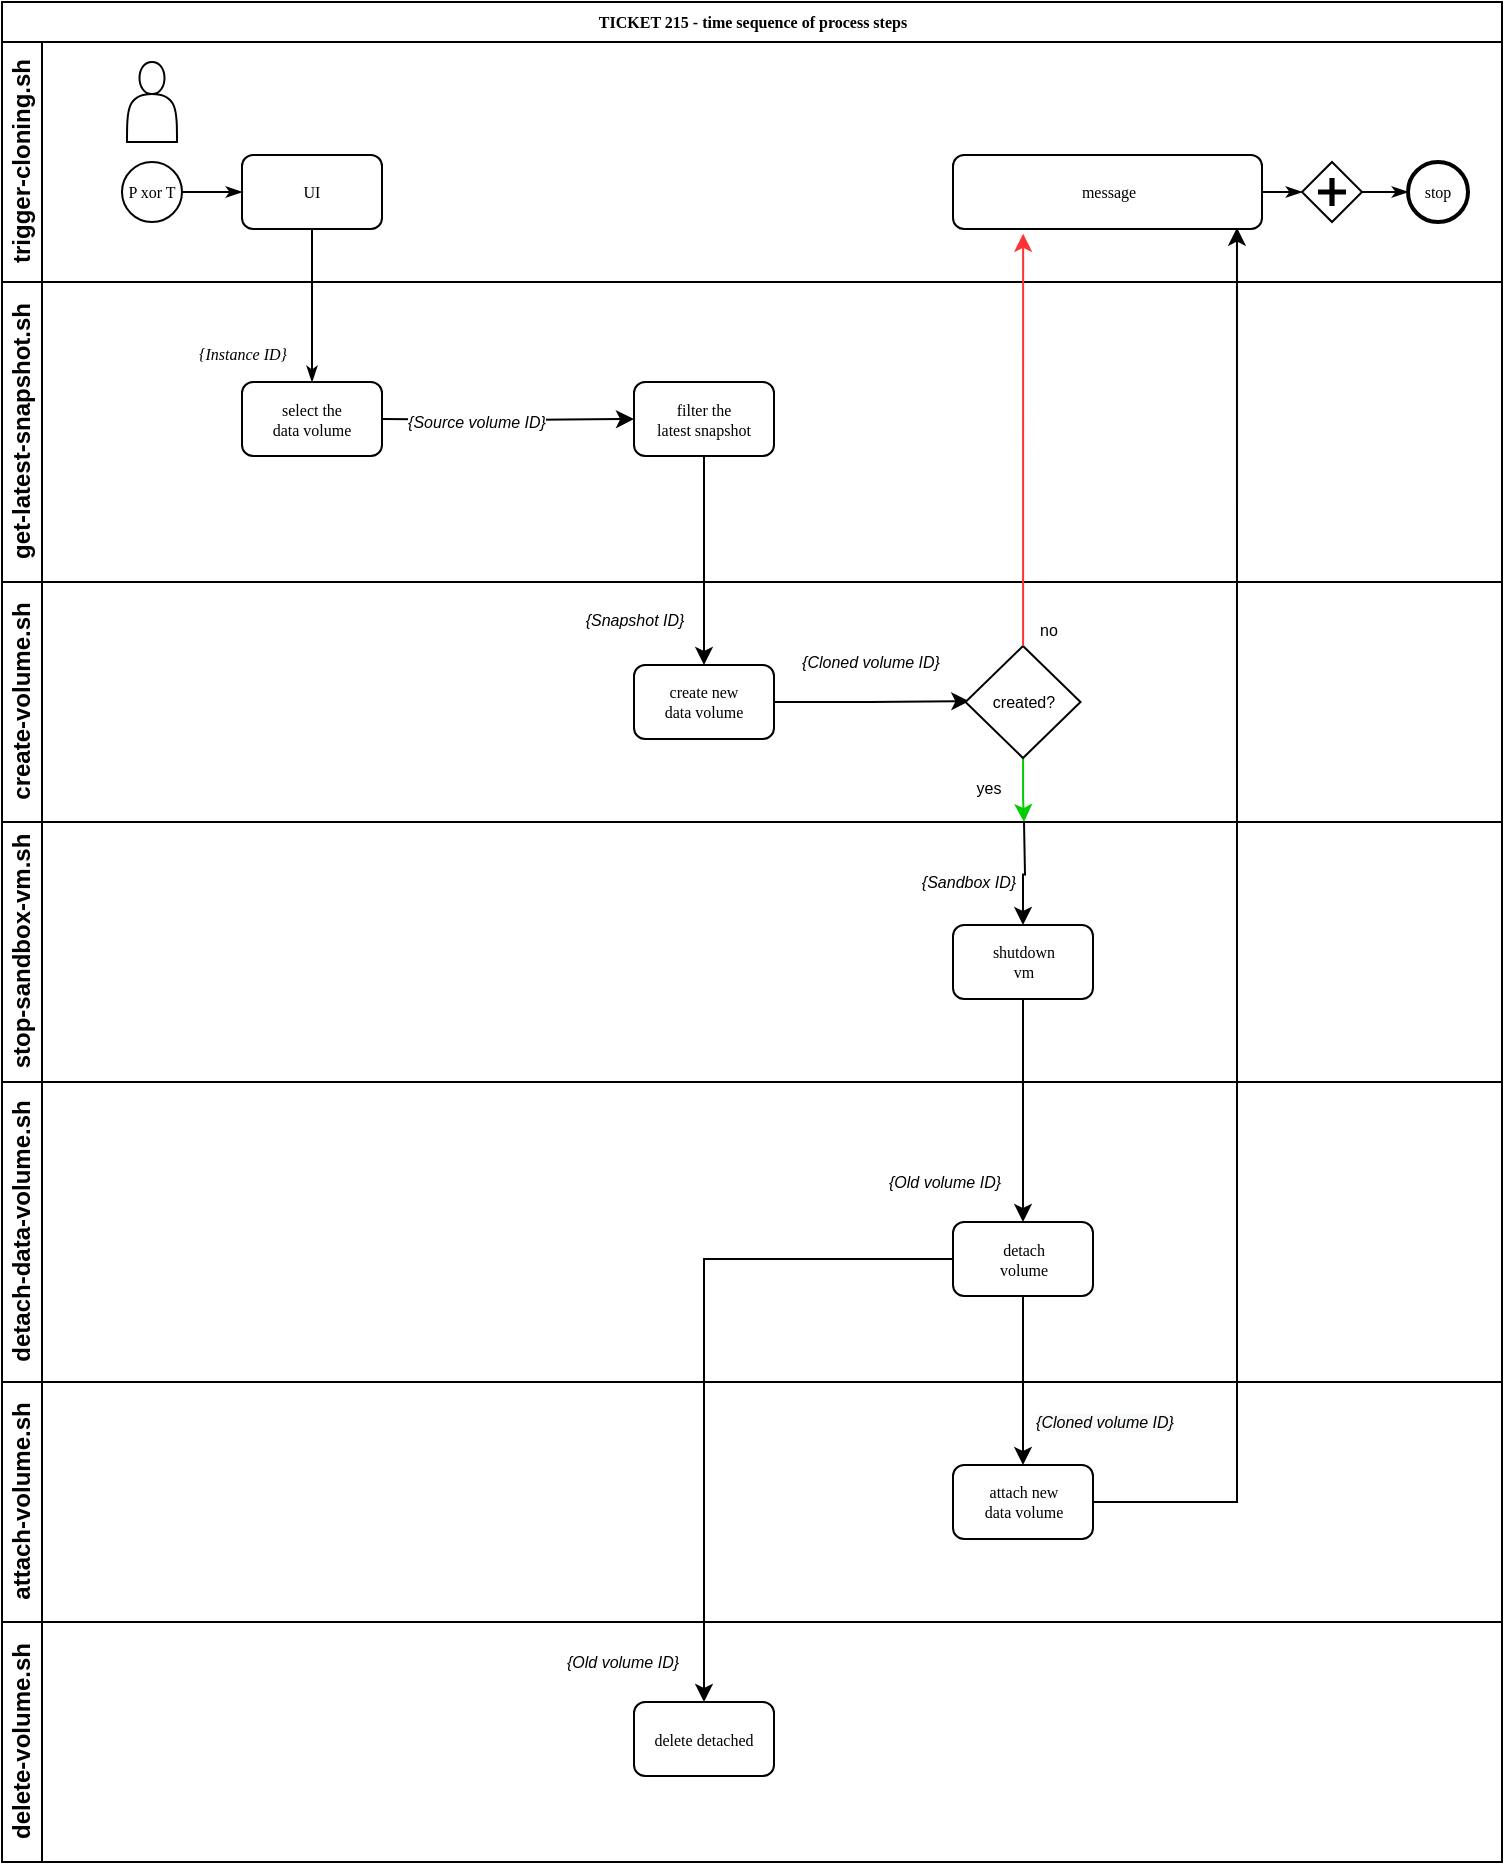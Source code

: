 <mxfile version="16.5.6" type="github">
  <diagram name="Page-1" id="c7488fd3-1785-93aa-aadb-54a6760d102a">
    <mxGraphModel dx="981" dy="576" grid="1" gridSize="10" guides="1" tooltips="1" connect="1" arrows="1" fold="1" page="1" pageScale="1" pageWidth="1169" pageHeight="827" background="none" math="0" shadow="0">
      <root>
        <mxCell id="0" />
        <mxCell id="1" parent="0" />
        <mxCell id="2b4e8129b02d487f-1" value="TICKET 215 - time sequence of process steps" style="swimlane;html=1;childLayout=stackLayout;horizontal=1;startSize=20;horizontalStack=0;rounded=0;shadow=0;labelBackgroundColor=none;strokeWidth=1;fontFamily=Verdana;fontSize=8;align=center;" parent="1" vertex="1">
          <mxGeometry x="180" y="70" width="750" height="930" as="geometry" />
        </mxCell>
        <mxCell id="2b4e8129b02d487f-2" value="trigger-cloning.sh" style="swimlane;html=1;startSize=20;horizontal=0;" parent="2b4e8129b02d487f-1" vertex="1">
          <mxGeometry y="20" width="750" height="120" as="geometry" />
        </mxCell>
        <mxCell id="2b4e8129b02d487f-18" style="edgeStyle=orthogonalEdgeStyle;rounded=0;html=1;labelBackgroundColor=none;startArrow=none;startFill=0;startSize=5;endArrow=classicThin;endFill=1;endSize=5;jettySize=auto;orthogonalLoop=1;strokeWidth=1;fontFamily=Verdana;fontSize=8" parent="2b4e8129b02d487f-2" source="2b4e8129b02d487f-5" target="2b4e8129b02d487f-6" edge="1">
          <mxGeometry relative="1" as="geometry" />
        </mxCell>
        <mxCell id="2b4e8129b02d487f-5" value="P xor T" style="ellipse;whiteSpace=wrap;html=1;rounded=0;shadow=0;labelBackgroundColor=none;strokeWidth=1;fontFamily=Verdana;fontSize=8;align=center;" parent="2b4e8129b02d487f-2" vertex="1">
          <mxGeometry x="60" y="60" width="30" height="30" as="geometry" />
        </mxCell>
        <mxCell id="2b4e8129b02d487f-6" value="UI" style="rounded=1;whiteSpace=wrap;html=1;shadow=0;labelBackgroundColor=none;strokeWidth=1;fontFamily=Verdana;fontSize=8;align=center;" parent="2b4e8129b02d487f-2" vertex="1">
          <mxGeometry x="120" y="56.5" width="70" height="37" as="geometry" />
        </mxCell>
        <mxCell id="2b4e8129b02d487f-22" style="edgeStyle=orthogonalEdgeStyle;rounded=0;html=1;entryX=0;entryY=0.5;labelBackgroundColor=none;startArrow=none;startFill=0;startSize=5;endArrow=classicThin;endFill=1;endSize=5;jettySize=auto;orthogonalLoop=1;strokeWidth=1;fontFamily=Verdana;fontSize=8;exitX=1;exitY=0.5;exitDx=0;exitDy=0;" parent="2b4e8129b02d487f-2" target="2b4e8129b02d487f-10" edge="1">
          <mxGeometry relative="1" as="geometry">
            <mxPoint x="630" y="75" as="sourcePoint" />
          </mxGeometry>
        </mxCell>
        <mxCell id="2b4e8129b02d487f-9" value="message" style="rounded=1;whiteSpace=wrap;html=1;shadow=0;labelBackgroundColor=none;strokeWidth=1;fontFamily=Verdana;fontSize=8;align=center;" parent="2b4e8129b02d487f-2" vertex="1">
          <mxGeometry x="475.5" y="56.5" width="154.5" height="37" as="geometry" />
        </mxCell>
        <mxCell id="2b4e8129b02d487f-23" style="edgeStyle=orthogonalEdgeStyle;rounded=0;html=1;labelBackgroundColor=none;startArrow=none;startFill=0;startSize=5;endArrow=classicThin;endFill=1;endSize=5;jettySize=auto;orthogonalLoop=1;strokeWidth=1;fontFamily=Verdana;fontSize=8" parent="2b4e8129b02d487f-2" source="2b4e8129b02d487f-10" target="2b4e8129b02d487f-11" edge="1">
          <mxGeometry relative="1" as="geometry" />
        </mxCell>
        <mxCell id="2b4e8129b02d487f-10" value="" style="shape=mxgraph.bpmn.shape;html=1;verticalLabelPosition=bottom;labelBackgroundColor=#ffffff;verticalAlign=top;perimeter=rhombusPerimeter;background=gateway;outline=none;symbol=parallelGw;rounded=1;shadow=0;strokeWidth=1;fontFamily=Verdana;fontSize=8;align=center;" parent="2b4e8129b02d487f-2" vertex="1">
          <mxGeometry x="650" y="60" width="30" height="30" as="geometry" />
        </mxCell>
        <mxCell id="2b4e8129b02d487f-11" value="stop" style="ellipse;whiteSpace=wrap;html=1;rounded=0;shadow=0;labelBackgroundColor=none;strokeWidth=2;fontFamily=Verdana;fontSize=8;align=center;" parent="2b4e8129b02d487f-2" vertex="1">
          <mxGeometry x="703" y="60" width="30" height="30" as="geometry" />
        </mxCell>
        <mxCell id="8-xNJwOsNSznoQY5V4Vt-18" value="" style="shape=actor;whiteSpace=wrap;html=1;fontSize=8;" vertex="1" parent="2b4e8129b02d487f-2">
          <mxGeometry x="62.5" y="10" width="25" height="40" as="geometry" />
        </mxCell>
        <mxCell id="2b4e8129b02d487f-3" value="get-latest-snapshot.sh" style="swimlane;html=1;startSize=20;horizontal=0;" parent="2b4e8129b02d487f-1" vertex="1">
          <mxGeometry y="140" width="750" height="150" as="geometry" />
        </mxCell>
        <mxCell id="8-xNJwOsNSznoQY5V4Vt-2" value="&lt;font style=&quot;font-size: 8px&quot;&gt;&lt;i&gt;{Source volume ID}&lt;/i&gt;&lt;br&gt;&lt;/font&gt;" style="edgeStyle=orthogonalEdgeStyle;rounded=0;orthogonalLoop=1;jettySize=auto;html=1;exitX=1;exitY=0.5;exitDx=0;exitDy=0;" edge="1" parent="2b4e8129b02d487f-3" target="8-xNJwOsNSznoQY5V4Vt-1">
          <mxGeometry x="0.0" y="17" relative="1" as="geometry">
            <mxPoint x="190" y="68.5" as="sourcePoint" />
            <mxPoint x="260" y="68.5" as="targetPoint" />
            <Array as="points" />
            <mxPoint as="offset" />
          </mxGeometry>
        </mxCell>
        <mxCell id="2b4e8129b02d487f-12" value="select the&lt;br&gt;data volume" style="rounded=1;whiteSpace=wrap;html=1;shadow=0;labelBackgroundColor=none;strokeWidth=1;fontFamily=Verdana;fontSize=8;align=center;" parent="2b4e8129b02d487f-3" vertex="1">
          <mxGeometry x="120" y="50.0" width="70" height="37" as="geometry" />
        </mxCell>
        <mxCell id="8-xNJwOsNSznoQY5V4Vt-1" value="filter the&lt;br&gt;latest snapshot" style="rounded=1;whiteSpace=wrap;html=1;shadow=0;labelBackgroundColor=none;strokeWidth=1;fontFamily=Verdana;fontSize=8;align=center;" vertex="1" parent="2b4e8129b02d487f-3">
          <mxGeometry x="316" y="50" width="70" height="37" as="geometry" />
        </mxCell>
        <mxCell id="2b4e8129b02d487f-24" value="&lt;i&gt;{Instance ID}&lt;/i&gt;" style="edgeStyle=orthogonalEdgeStyle;rounded=0;html=1;labelBackgroundColor=none;startArrow=none;startFill=0;startSize=5;endArrow=classicThin;endFill=1;endSize=5;jettySize=auto;orthogonalLoop=1;strokeWidth=1;fontFamily=Verdana;fontSize=8" parent="2b4e8129b02d487f-1" source="2b4e8129b02d487f-6" target="2b4e8129b02d487f-12" edge="1">
          <mxGeometry x="0.624" y="-35" relative="1" as="geometry">
            <mxPoint as="offset" />
          </mxGeometry>
        </mxCell>
        <mxCell id="2b4e8129b02d487f-4" value="create-volume.sh" style="swimlane;html=1;startSize=20;horizontal=0;" parent="2b4e8129b02d487f-1" vertex="1">
          <mxGeometry y="290" width="750" height="120" as="geometry">
            <mxRectangle y="320" width="680" height="20" as="alternateBounds" />
          </mxGeometry>
        </mxCell>
        <mxCell id="8-xNJwOsNSznoQY5V4Vt-31" value="&lt;i&gt;{Cloned volume ID}&lt;/i&gt;" style="edgeStyle=orthogonalEdgeStyle;rounded=0;orthogonalLoop=1;jettySize=auto;html=1;entryX=0.033;entryY=0.493;entryDx=0;entryDy=0;entryPerimeter=0;fontSize=8;strokeColor=#000000;" edge="1" parent="2b4e8129b02d487f-4" source="2b4e8129b02d487f-14" target="8-xNJwOsNSznoQY5V4Vt-23">
          <mxGeometry x="-0.014" y="20" relative="1" as="geometry">
            <mxPoint as="offset" />
          </mxGeometry>
        </mxCell>
        <mxCell id="2b4e8129b02d487f-14" value="create new&lt;br&gt;data volume" style="rounded=1;whiteSpace=wrap;html=1;shadow=0;labelBackgroundColor=none;strokeWidth=1;fontFamily=Verdana;fontSize=8;align=center;" parent="2b4e8129b02d487f-4" vertex="1">
          <mxGeometry x="316" y="41.5" width="70" height="37" as="geometry" />
        </mxCell>
        <mxCell id="8-xNJwOsNSznoQY5V4Vt-26" value="yes" style="edgeStyle=orthogonalEdgeStyle;rounded=0;orthogonalLoop=1;jettySize=auto;html=1;fontSize=8;strokeColor=#00CC00;" edge="1" parent="2b4e8129b02d487f-4" source="8-xNJwOsNSznoQY5V4Vt-23">
          <mxGeometry x="-0.278" y="-13" relative="1" as="geometry">
            <mxPoint x="511" y="120" as="targetPoint" />
            <mxPoint x="-5" y="3" as="offset" />
          </mxGeometry>
        </mxCell>
        <mxCell id="8-xNJwOsNSznoQY5V4Vt-23" value="created?" style="strokeWidth=1;html=1;shape=mxgraph.flowchart.decision;whiteSpace=wrap;fontSize=8;" vertex="1" parent="2b4e8129b02d487f-4">
          <mxGeometry x="481.75" y="32" width="57.5" height="56" as="geometry" />
        </mxCell>
        <mxCell id="8-xNJwOsNSznoQY5V4Vt-3" value="stop-sandbox-vm.sh" style="swimlane;html=1;startSize=20;horizontal=0;" vertex="1" parent="2b4e8129b02d487f-1">
          <mxGeometry y="410" width="750" height="130" as="geometry">
            <mxRectangle y="470" width="680" height="20" as="alternateBounds" />
          </mxGeometry>
        </mxCell>
        <mxCell id="8-xNJwOsNSznoQY5V4Vt-17" value="shutdown&lt;br&gt;vm" style="rounded=1;whiteSpace=wrap;html=1;shadow=0;labelBackgroundColor=none;strokeWidth=1;fontFamily=Verdana;fontSize=8;align=center;" vertex="1" parent="8-xNJwOsNSznoQY5V4Vt-3">
          <mxGeometry x="475.5" y="51.5" width="70" height="37" as="geometry" />
        </mxCell>
        <mxCell id="8-xNJwOsNSznoQY5V4Vt-11" value="&lt;i&gt;{Snapshot ID}&lt;/i&gt;" style="edgeStyle=orthogonalEdgeStyle;rounded=0;orthogonalLoop=1;jettySize=auto;html=1;fontSize=8;" edge="1" parent="2b4e8129b02d487f-1" source="8-xNJwOsNSznoQY5V4Vt-1" target="2b4e8129b02d487f-14">
          <mxGeometry x="0.57" y="-35" relative="1" as="geometry">
            <mxPoint as="offset" />
          </mxGeometry>
        </mxCell>
        <mxCell id="8-xNJwOsNSznoQY5V4Vt-13" value="detach-data-volume.sh" style="swimlane;html=1;startSize=20;horizontal=0;" vertex="1" parent="2b4e8129b02d487f-1">
          <mxGeometry y="540" width="750" height="150" as="geometry">
            <mxRectangle y="620" width="680" height="20" as="alternateBounds" />
          </mxGeometry>
        </mxCell>
        <mxCell id="8-xNJwOsNSznoQY5V4Vt-27" value="detach&lt;br&gt;volume" style="rounded=1;whiteSpace=wrap;html=1;shadow=0;labelBackgroundColor=none;strokeWidth=1;fontFamily=Verdana;fontSize=8;align=center;" vertex="1" parent="8-xNJwOsNSznoQY5V4Vt-13">
          <mxGeometry x="475.5" y="70" width="70" height="37" as="geometry" />
        </mxCell>
        <mxCell id="8-xNJwOsNSznoQY5V4Vt-14" value="attach-volume.sh" style="swimlane;html=1;startSize=20;horizontal=0;" vertex="1" parent="2b4e8129b02d487f-1">
          <mxGeometry y="690" width="750" height="120" as="geometry">
            <mxRectangle y="690" width="680" height="20" as="alternateBounds" />
          </mxGeometry>
        </mxCell>
        <mxCell id="8-xNJwOsNSznoQY5V4Vt-37" value="attach new&lt;br&gt;data volume" style="rounded=1;whiteSpace=wrap;html=1;shadow=0;labelBackgroundColor=none;strokeWidth=1;fontFamily=Verdana;fontSize=8;align=center;" vertex="1" parent="8-xNJwOsNSznoQY5V4Vt-14">
          <mxGeometry x="475.5" y="41.5" width="70" height="37" as="geometry" />
        </mxCell>
        <mxCell id="8-xNJwOsNSznoQY5V4Vt-15" value="delete-volume.sh" style="swimlane;html=1;startSize=20;horizontal=0;" vertex="1" parent="2b4e8129b02d487f-1">
          <mxGeometry y="810" width="750" height="120" as="geometry">
            <mxRectangle y="810" width="680" height="20" as="alternateBounds" />
          </mxGeometry>
        </mxCell>
        <mxCell id="8-xNJwOsNSznoQY5V4Vt-39" value="delete detached" style="rounded=1;whiteSpace=wrap;html=1;shadow=0;labelBackgroundColor=none;strokeWidth=1;fontFamily=Verdana;fontSize=8;align=center;" vertex="1" parent="8-xNJwOsNSznoQY5V4Vt-15">
          <mxGeometry x="316" y="40" width="70" height="37" as="geometry" />
        </mxCell>
        <mxCell id="8-xNJwOsNSznoQY5V4Vt-22" value="&lt;i&gt;{Sandbox ID}&lt;/i&gt;" style="edgeStyle=orthogonalEdgeStyle;rounded=0;orthogonalLoop=1;jettySize=auto;html=1;entryX=0.5;entryY=0;entryDx=0;entryDy=0;fontSize=8;" edge="1" parent="2b4e8129b02d487f-1" target="8-xNJwOsNSznoQY5V4Vt-17">
          <mxGeometry x="0.173" y="-27" relative="1" as="geometry">
            <mxPoint x="511" y="410" as="sourcePoint" />
            <mxPoint x="-1" as="offset" />
          </mxGeometry>
        </mxCell>
        <mxCell id="8-xNJwOsNSznoQY5V4Vt-25" value="no" style="edgeStyle=orthogonalEdgeStyle;rounded=0;orthogonalLoop=1;jettySize=auto;html=1;fontSize=8;strokeColor=#FF3333;entryX=0.227;entryY=1.065;entryDx=0;entryDy=0;entryPerimeter=0;" edge="1" parent="2b4e8129b02d487f-1" source="8-xNJwOsNSznoQY5V4Vt-23" target="2b4e8129b02d487f-9">
          <mxGeometry x="-0.921" y="-12" relative="1" as="geometry">
            <mxPoint as="offset" />
          </mxGeometry>
        </mxCell>
        <mxCell id="8-xNJwOsNSznoQY5V4Vt-28" value="&lt;i&gt;{Old volume ID}&lt;/i&gt;" style="edgeStyle=orthogonalEdgeStyle;rounded=0;orthogonalLoop=1;jettySize=auto;html=1;fontSize=8;strokeColor=#000000;" edge="1" parent="2b4e8129b02d487f-1" source="8-xNJwOsNSznoQY5V4Vt-17" target="8-xNJwOsNSznoQY5V4Vt-27">
          <mxGeometry x="0.641" y="-40" relative="1" as="geometry">
            <mxPoint as="offset" />
          </mxGeometry>
        </mxCell>
        <mxCell id="8-xNJwOsNSznoQY5V4Vt-38" value="&lt;i style=&quot;background-color: rgb(248 , 249 , 250)&quot;&gt;{Cloned volume ID}&lt;/i&gt;" style="edgeStyle=orthogonalEdgeStyle;rounded=0;orthogonalLoop=1;jettySize=auto;html=1;fontSize=8;strokeColor=#000000;" edge="1" parent="2b4e8129b02d487f-1" source="8-xNJwOsNSznoQY5V4Vt-27" target="8-xNJwOsNSznoQY5V4Vt-37">
          <mxGeometry x="0.491" y="40" relative="1" as="geometry">
            <mxPoint as="offset" />
          </mxGeometry>
        </mxCell>
        <mxCell id="8-xNJwOsNSznoQY5V4Vt-40" value="&lt;i&gt;{Old volume ID}&lt;/i&gt;" style="edgeStyle=orthogonalEdgeStyle;rounded=0;orthogonalLoop=1;jettySize=auto;html=1;exitX=0;exitY=0.5;exitDx=0;exitDy=0;entryX=0.5;entryY=0;entryDx=0;entryDy=0;fontSize=8;endArrow=classic;endFill=1;strokeColor=#000000;" edge="1" parent="2b4e8129b02d487f-1" source="8-xNJwOsNSznoQY5V4Vt-27" target="8-xNJwOsNSznoQY5V4Vt-39">
          <mxGeometry x="0.884" y="-41" relative="1" as="geometry">
            <mxPoint as="offset" />
          </mxGeometry>
        </mxCell>
        <mxCell id="8-xNJwOsNSznoQY5V4Vt-47" style="edgeStyle=orthogonalEdgeStyle;rounded=0;orthogonalLoop=1;jettySize=auto;html=1;exitX=1;exitY=0.5;exitDx=0;exitDy=0;entryX=0.919;entryY=0.982;entryDx=0;entryDy=0;entryPerimeter=0;fontSize=8;endArrow=classic;endFill=1;strokeColor=#000000;" edge="1" parent="2b4e8129b02d487f-1" source="8-xNJwOsNSznoQY5V4Vt-37" target="2b4e8129b02d487f-9">
          <mxGeometry relative="1" as="geometry" />
        </mxCell>
      </root>
    </mxGraphModel>
  </diagram>
</mxfile>
